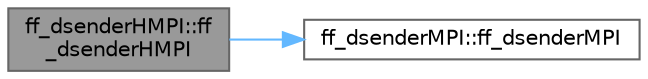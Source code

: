 digraph "ff_dsenderHMPI::ff_dsenderHMPI"
{
 // LATEX_PDF_SIZE
  bgcolor="transparent";
  edge [fontname=Helvetica,fontsize=10,labelfontname=Helvetica,labelfontsize=10];
  node [fontname=Helvetica,fontsize=10,shape=box,height=0.2,width=0.4];
  rankdir="LR";
  Node1 [id="Node000001",label="ff_dsenderHMPI::ff\l_dsenderHMPI",height=0.2,width=0.4,color="gray40", fillcolor="grey60", style="filled", fontcolor="black",tooltip=" "];
  Node1 -> Node2 [id="edge1_Node000001_Node000002",color="steelblue1",style="solid",tooltip=" "];
  Node2 [id="Node000002",label="ff_dsenderMPI::ff_dsenderMPI",height=0.2,width=0.4,color="grey40", fillcolor="white", style="filled",URL="$classff__dsender_m_p_i.html#ab813381b8878c75591f0a6779d445efb",tooltip=" "];
}
